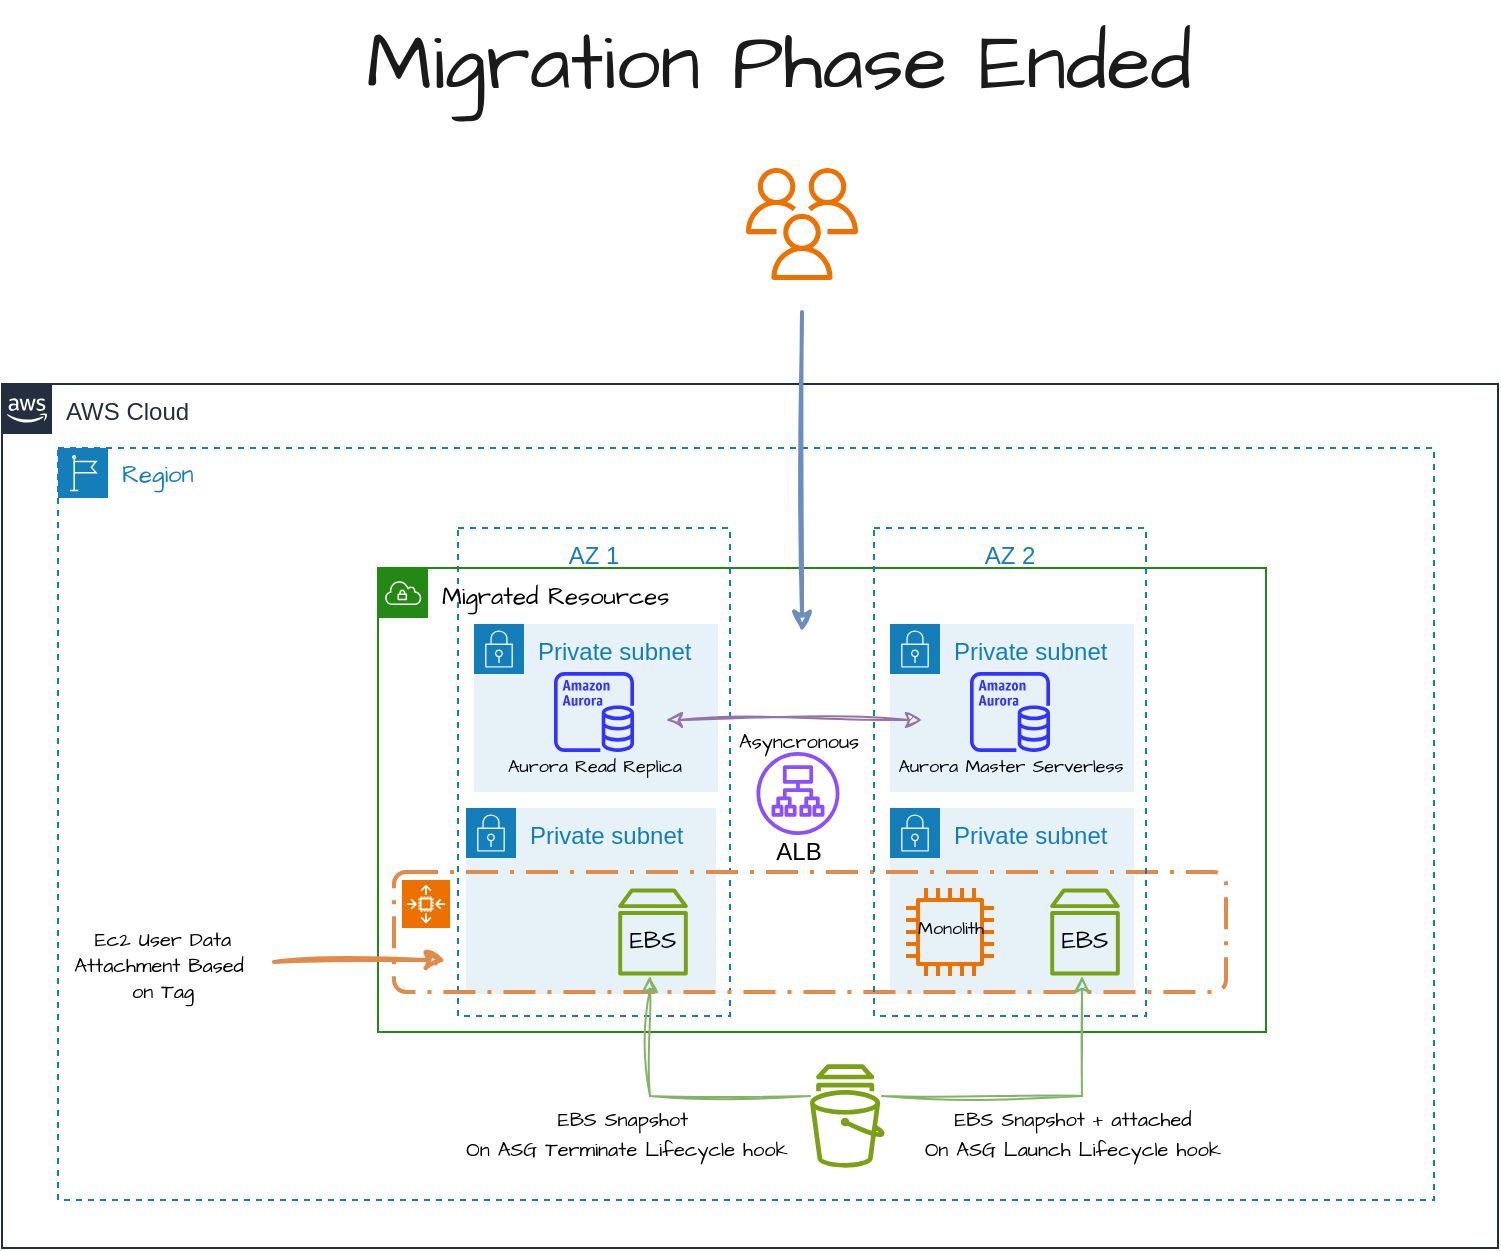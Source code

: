 <mxfile version="22.0.3" type="device">
  <diagram id="Ht1M8jgEwFfnCIfOTk4-" name="Page-1">
    <mxGraphModel dx="2573" dy="1641" grid="1" gridSize="4" guides="1" tooltips="1" connect="1" arrows="1" fold="1" page="1" pageScale="1" pageWidth="1169" pageHeight="827" math="0" shadow="0">
      <root>
        <mxCell id="0" />
        <mxCell id="1" parent="0" />
        <mxCell id="eYxBuY7Py7PClH6O-nrH-38" value="&lt;span style=&quot;font-size: 40px;&quot;&gt;Migration Phase Ended&lt;/span&gt;" style="text;html=1;align=center;verticalAlign=middle;resizable=0;points=[];autosize=1;strokeColor=none;fillColor=none;fontSize=20;fontFamily=Architects Daughter;fontColor=#1A1A1A;rounded=0;" parent="1" vertex="1">
          <mxGeometry x="-226" y="-784" width="436" height="64" as="geometry" />
        </mxCell>
        <mxCell id="y_hJPUTwGHVDO47t9u5H-1" value="Region" style="points=[[0,0],[0.25,0],[0.5,0],[0.75,0],[1,0],[1,0.25],[1,0.5],[1,0.75],[1,1],[0.75,1],[0.5,1],[0.25,1],[0,1],[0,0.75],[0,0.5],[0,0.25]];outlineConnect=0;gradientColor=none;html=1;whiteSpace=wrap;fontSize=12;fontStyle=0;container=1;pointerEvents=0;collapsible=0;recursiveResize=0;shape=mxgraph.aws4.group;grIcon=mxgraph.aws4.group_region;strokeColor=#147EBA;fillColor=none;verticalAlign=top;align=left;spacingLeft=30;fontColor=#147EBA;dashed=1;hachureGap=4;fontFamily=Architects Daughter;fontSource=https%3A%2F%2Ffonts.googleapis.com%2Fcss%3Ffamily%3DArchitects%2BDaughter;rounded=0;" parent="1" vertex="1">
          <mxGeometry x="-368" y="-560" width="688" height="376" as="geometry" />
        </mxCell>
        <mxCell id="5FSwtbx7xSjNY1tLkPIk-3" value="AWS Cloud" style="points=[[0,0],[0.25,0],[0.5,0],[0.75,0],[1,0],[1,0.25],[1,0.5],[1,0.75],[1,1],[0.75,1],[0.5,1],[0.25,1],[0,1],[0,0.75],[0,0.5],[0,0.25]];outlineConnect=0;gradientColor=none;html=1;whiteSpace=wrap;fontSize=12;fontStyle=0;container=1;pointerEvents=0;collapsible=0;recursiveResize=0;shape=mxgraph.aws4.group;grIcon=mxgraph.aws4.group_aws_cloud_alt;strokeColor=#232F3E;fillColor=none;verticalAlign=top;align=left;spacingLeft=30;fontColor=#232F3E;dashed=0;" parent="y_hJPUTwGHVDO47t9u5H-1" vertex="1">
          <mxGeometry x="-28" y="-32" width="748" height="432" as="geometry" />
        </mxCell>
        <mxCell id="lrNDycpXaLt_dn_Bjy4l-2" value="Private subnet" style="points=[[0,0],[0.25,0],[0.5,0],[0.75,0],[1,0],[1,0.25],[1,0.5],[1,0.75],[1,1],[0.75,1],[0.5,1],[0.25,1],[0,1],[0,0.75],[0,0.5],[0,0.25]];outlineConnect=0;gradientColor=none;html=1;whiteSpace=wrap;fontSize=12;fontStyle=0;container=1;pointerEvents=0;collapsible=0;recursiveResize=0;shape=mxgraph.aws4.group;grIcon=mxgraph.aws4.group_security_group;grStroke=0;strokeColor=#147EBA;fillColor=#E6F2F8;verticalAlign=top;align=left;spacingLeft=30;fontColor=#147EBA;dashed=0;" parent="5FSwtbx7xSjNY1tLkPIk-3" vertex="1">
          <mxGeometry x="444" y="120" width="122" height="84" as="geometry" />
        </mxCell>
        <mxCell id="lrNDycpXaLt_dn_Bjy4l-3" value="Private subnet" style="points=[[0,0],[0.25,0],[0.5,0],[0.75,0],[1,0],[1,0.25],[1,0.5],[1,0.75],[1,1],[0.75,1],[0.5,1],[0.25,1],[0,1],[0,0.75],[0,0.5],[0,0.25]];outlineConnect=0;gradientColor=none;html=1;whiteSpace=wrap;fontSize=12;fontStyle=0;container=1;pointerEvents=0;collapsible=0;recursiveResize=0;shape=mxgraph.aws4.group;grIcon=mxgraph.aws4.group_security_group;grStroke=0;strokeColor=#147EBA;fillColor=#E6F2F8;verticalAlign=top;align=left;spacingLeft=30;fontColor=#147EBA;dashed=0;" parent="5FSwtbx7xSjNY1tLkPIk-3" vertex="1">
          <mxGeometry x="444" y="212" width="122" height="93" as="geometry" />
        </mxCell>
        <mxCell id="lrNDycpXaLt_dn_Bjy4l-4" value="AZ 1" style="fillColor=none;strokeColor=#147EBA;dashed=1;verticalAlign=top;fontStyle=0;fontColor=#147EBA;whiteSpace=wrap;html=1;" parent="5FSwtbx7xSjNY1tLkPIk-3" vertex="1">
          <mxGeometry x="228" y="72" width="136" height="244" as="geometry" />
        </mxCell>
        <mxCell id="lrNDycpXaLt_dn_Bjy4l-5" value="Private subnet" style="points=[[0,0],[0.25,0],[0.5,0],[0.75,0],[1,0],[1,0.25],[1,0.5],[1,0.75],[1,1],[0.75,1],[0.5,1],[0.25,1],[0,1],[0,0.75],[0,0.5],[0,0.25]];outlineConnect=0;gradientColor=none;html=1;whiteSpace=wrap;fontSize=12;fontStyle=0;container=1;pointerEvents=0;collapsible=0;recursiveResize=0;shape=mxgraph.aws4.group;grIcon=mxgraph.aws4.group_security_group;grStroke=0;strokeColor=#147EBA;fillColor=#E6F2F8;verticalAlign=top;align=left;spacingLeft=30;fontColor=#147EBA;dashed=0;" parent="5FSwtbx7xSjNY1tLkPIk-3" vertex="1">
          <mxGeometry x="232" y="212" width="125" height="93" as="geometry" />
        </mxCell>
        <mxCell id="lrNDycpXaLt_dn_Bjy4l-6" value="" style="sketch=0;outlineConnect=0;fontColor=#232F3E;gradientColor=none;fillColor=#0000CC;strokeColor=none;dashed=0;verticalLabelPosition=bottom;verticalAlign=top;align=center;html=1;fontSize=12;fontStyle=0;aspect=fixed;pointerEvents=1;shape=mxgraph.aws4.aurora_instance;" parent="5FSwtbx7xSjNY1tLkPIk-3" vertex="1">
          <mxGeometry x="275.5" y="148" width="38" height="38" as="geometry" />
        </mxCell>
        <mxCell id="lrNDycpXaLt_dn_Bjy4l-7" value="&lt;font data-font-src=&quot;https://fonts.googleapis.com/css?family=Architects+Daughter&quot; face=&quot;Architects Daughter&quot;&gt;Aurora Master&lt;br&gt;&lt;/font&gt;" style="text;html=1;align=center;verticalAlign=middle;resizable=0;points=[];autosize=1;strokeColor=none;fillColor=none;" parent="5FSwtbx7xSjNY1tLkPIk-3" vertex="1">
          <mxGeometry x="242" y="177" width="108" height="28" as="geometry" />
        </mxCell>
        <mxCell id="lrNDycpXaLt_dn_Bjy4l-8" value="" style="rounded=1;arcSize=10;dashed=1;fillColor=none;gradientColor=none;dashPattern=8 3 1 3;strokeWidth=2;strokeColor=#e08a4c;" parent="5FSwtbx7xSjNY1tLkPIk-3" vertex="1">
          <mxGeometry x="196" y="244" width="416" height="60" as="geometry" />
        </mxCell>
        <mxCell id="lrNDycpXaLt_dn_Bjy4l-9" value="" style="sketch=0;outlineConnect=0;fontColor=#232F3E;gradientColor=none;fillColor=#7AA116;strokeColor=none;dashed=0;verticalLabelPosition=bottom;verticalAlign=top;align=center;html=1;fontSize=12;fontStyle=0;aspect=fixed;pointerEvents=1;shape=mxgraph.aws4.volume;" parent="5FSwtbx7xSjNY1tLkPIk-3" vertex="1">
          <mxGeometry x="308" y="252" width="34.97" height="44" as="geometry" />
        </mxCell>
        <mxCell id="lrNDycpXaLt_dn_Bjy4l-10" value="&lt;font data-font-src=&quot;https://fonts.googleapis.com/css?family=Architects+Daughter&quot; face=&quot;Architects Daughter&quot;&gt;EBS&lt;/font&gt;" style="text;html=1;align=center;verticalAlign=middle;resizable=0;points=[];autosize=1;strokeColor=none;fillColor=none;" parent="5FSwtbx7xSjNY1tLkPIk-3" vertex="1">
          <mxGeometry x="303.48" y="264" width="44" height="28" as="geometry" />
        </mxCell>
        <mxCell id="lrNDycpXaLt_dn_Bjy4l-11" value="Private subnet" style="points=[[0,0],[0.25,0],[0.5,0],[0.75,0],[1,0],[1,0.25],[1,0.5],[1,0.75],[1,1],[0.75,1],[0.5,1],[0.25,1],[0,1],[0,0.75],[0,0.5],[0,0.25]];outlineConnect=0;gradientColor=none;html=1;whiteSpace=wrap;fontSize=12;fontStyle=0;container=1;pointerEvents=0;collapsible=0;recursiveResize=0;shape=mxgraph.aws4.group;grIcon=mxgraph.aws4.group_security_group;grStroke=0;strokeColor=#147EBA;fillColor=#E6F2F8;verticalAlign=top;align=left;spacingLeft=30;fontColor=#147EBA;dashed=0;" parent="5FSwtbx7xSjNY1tLkPIk-3" vertex="1">
          <mxGeometry x="236" y="120" width="122" height="84" as="geometry" />
        </mxCell>
        <mxCell id="lrNDycpXaLt_dn_Bjy4l-12" value="&lt;font style=&quot;font-size: 10px;&quot; data-font-src=&quot;https://fonts.googleapis.com/css?family=Architects+Daughter&quot; face=&quot;Architects Daughter&quot;&gt;EBS Snapshot&amp;nbsp;&lt;br&gt;On ASG Terminate Lifecycle hook&lt;/font&gt;" style="text;html=1;align=center;verticalAlign=middle;resizable=0;points=[];autosize=1;strokeColor=none;fillColor=none;" parent="5FSwtbx7xSjNY1tLkPIk-3" vertex="1">
          <mxGeometry x="220" y="352" width="184" height="44" as="geometry" />
        </mxCell>
        <mxCell id="lrNDycpXaLt_dn_Bjy4l-13" value="&lt;font color=&quot;#000000&quot; data-font-src=&quot;https://fonts.googleapis.com/css?family=Architects+Daughter&quot; face=&quot;Architects Daughter&quot;&gt;Migrated Resources&lt;/font&gt;" style="points=[[0,0],[0.25,0],[0.5,0],[0.75,0],[1,0],[1,0.25],[1,0.5],[1,0.75],[1,1],[0.75,1],[0.5,1],[0.25,1],[0,1],[0,0.75],[0,0.5],[0,0.25]];outlineConnect=0;gradientColor=none;html=1;whiteSpace=wrap;fontSize=12;fontStyle=0;container=1;pointerEvents=0;collapsible=0;recursiveResize=0;shape=mxgraph.aws4.group;grIcon=mxgraph.aws4.group_vpc;strokeColor=#248814;fillColor=none;verticalAlign=top;align=left;spacingLeft=30;fontColor=#AAB7B8;dashed=0;" parent="5FSwtbx7xSjNY1tLkPIk-3" vertex="1">
          <mxGeometry x="188" y="92" width="444" height="232" as="geometry" />
        </mxCell>
        <mxCell id="lrNDycpXaLt_dn_Bjy4l-14" value="" style="sketch=0;outlineConnect=0;fontColor=#232F3E;gradientColor=none;fillColor=#8C4FFF;strokeColor=none;dashed=0;verticalLabelPosition=bottom;verticalAlign=top;align=center;html=1;fontSize=12;fontStyle=0;aspect=fixed;pointerEvents=1;shape=mxgraph.aws4.application_load_balancer;" parent="lrNDycpXaLt_dn_Bjy4l-13" vertex="1">
          <mxGeometry x="189.25" y="92" width="41.5" height="41.5" as="geometry" />
        </mxCell>
        <mxCell id="lrNDycpXaLt_dn_Bjy4l-15" value="ALB" style="text;html=1;align=center;verticalAlign=middle;resizable=0;points=[];autosize=1;strokeColor=none;fillColor=none;" parent="lrNDycpXaLt_dn_Bjy4l-13" vertex="1">
          <mxGeometry x="188" y="128" width="44" height="28" as="geometry" />
        </mxCell>
        <mxCell id="lrNDycpXaLt_dn_Bjy4l-16" value="" style="sketch=0;points=[[0,0,0],[0.25,0,0],[0.5,0,0],[0.75,0,0],[1,0,0],[0,1,0],[0.25,1,0],[0.5,1,0],[0.75,1,0],[1,1,0],[0,0.25,0],[0,0.5,0],[0,0.75,0],[1,0.25,0],[1,0.5,0],[1,0.75,0]];outlineConnect=0;fontColor=#232F3E;fillColor=#ED7100;strokeColor=#ffffff;dashed=0;verticalLabelPosition=bottom;verticalAlign=top;align=center;html=1;fontSize=12;fontStyle=0;aspect=fixed;shape=mxgraph.aws4.resourceIcon;resIcon=mxgraph.aws4.auto_scaling2;" parent="lrNDycpXaLt_dn_Bjy4l-13" vertex="1">
          <mxGeometry x="12" y="156" width="24" height="24" as="geometry" />
        </mxCell>
        <mxCell id="lrNDycpXaLt_dn_Bjy4l-17" value="&lt;font style=&quot;font-size: 10px;&quot; data-font-src=&quot;https://fonts.googleapis.com/css?family=Architects+Daughter&quot; face=&quot;Architects Daughter&quot;&gt;Asyncronous&lt;/font&gt;" style="text;html=1;align=center;verticalAlign=middle;resizable=0;points=[];autosize=1;strokeColor=none;fillColor=none;" parent="lrNDycpXaLt_dn_Bjy4l-13" vertex="1">
          <mxGeometry x="168" y="72" width="84" height="28" as="geometry" />
        </mxCell>
        <mxCell id="lrNDycpXaLt_dn_Bjy4l-33" value="" style="endArrow=classic;html=1;rounded=0;labelBackgroundColor=default;hachureGap=4;strokeColor=#e08a4c;align=center;verticalAlign=middle;fontFamily=Architects Daughter;fontSource=https://fonts.googleapis.com/css?family=Architects+Daughter;fontSize=16;fontColor=default;shape=connector;fillColor=#ffe6cc;strokeWidth=2;sketch=1;curveFitting=1;jiggle=2;exitX=1.018;exitY=0.539;exitDx=0;exitDy=0;exitPerimeter=0;" parent="lrNDycpXaLt_dn_Bjy4l-13" edge="1">
          <mxGeometry width="50" height="50" relative="1" as="geometry">
            <mxPoint x="-52.004" y="196.964" as="sourcePoint" />
            <mxPoint x="33.98" y="196" as="targetPoint" />
          </mxGeometry>
        </mxCell>
        <mxCell id="lrNDycpXaLt_dn_Bjy4l-18" value="AZ 2" style="fillColor=none;strokeColor=#147EBA;dashed=1;verticalAlign=top;fontStyle=0;fontColor=#147EBA;whiteSpace=wrap;html=1;" parent="5FSwtbx7xSjNY1tLkPIk-3" vertex="1">
          <mxGeometry x="436" y="72" width="136" height="244" as="geometry" />
        </mxCell>
        <mxCell id="lrNDycpXaLt_dn_Bjy4l-19" value="" style="sketch=0;outlineConnect=0;fontColor=#232F3E;gradientColor=none;fillColor=#3333FF;strokeColor=none;dashed=0;verticalLabelPosition=bottom;verticalAlign=top;align=center;html=1;fontSize=12;fontStyle=0;aspect=fixed;pointerEvents=1;shape=mxgraph.aws4.aurora_instance;" parent="5FSwtbx7xSjNY1tLkPIk-3" vertex="1">
          <mxGeometry x="276" y="144" width="40" height="40" as="geometry" />
        </mxCell>
        <mxCell id="lrNDycpXaLt_dn_Bjy4l-20" value="&lt;font style=&quot;font-size: 9px;&quot; data-font-src=&quot;https://fonts.googleapis.com/css?family=Architects+Daughter&quot; face=&quot;Architects Daughter&quot;&gt;Aurora Master Serverless&lt;/font&gt;" style="text;html=1;align=center;verticalAlign=middle;resizable=0;points=[];autosize=1;strokeColor=none;fillColor=none;" parent="5FSwtbx7xSjNY1tLkPIk-3" vertex="1">
          <mxGeometry x="436" y="176" width="136" height="28" as="geometry" />
        </mxCell>
        <mxCell id="lrNDycpXaLt_dn_Bjy4l-21" value="&lt;font style=&quot;font-size: 9px;&quot; data-font-src=&quot;https://fonts.googleapis.com/css?family=Architects+Daughter&quot; face=&quot;Architects Daughter&quot;&gt;Aurora Read Replica&lt;/font&gt;" style="text;html=1;align=center;verticalAlign=middle;resizable=0;points=[];autosize=1;strokeColor=none;fillColor=none;" parent="5FSwtbx7xSjNY1tLkPIk-3" vertex="1">
          <mxGeometry x="242" y="176" width="108" height="28" as="geometry" />
        </mxCell>
        <mxCell id="lrNDycpXaLt_dn_Bjy4l-22" value="" style="sketch=0;outlineConnect=0;fontColor=#232F3E;gradientColor=none;fillColor=#3333FF;strokeColor=none;dashed=0;verticalLabelPosition=bottom;verticalAlign=top;align=center;html=1;fontSize=12;fontStyle=0;aspect=fixed;pointerEvents=1;shape=mxgraph.aws4.aurora_instance;" parent="5FSwtbx7xSjNY1tLkPIk-3" vertex="1">
          <mxGeometry x="484" y="144" width="40" height="40" as="geometry" />
        </mxCell>
        <mxCell id="lrNDycpXaLt_dn_Bjy4l-23" value="" style="endArrow=classic;startArrow=classic;html=1;rounded=0;sketch=1;curveFitting=1;jiggle=2;fillColor=#e1d5e7;strokeColor=#9673a6;" parent="5FSwtbx7xSjNY1tLkPIk-3" edge="1">
          <mxGeometry width="50" height="50" relative="1" as="geometry">
            <mxPoint x="332" y="168" as="sourcePoint" />
            <mxPoint x="460" y="168" as="targetPoint" />
          </mxGeometry>
        </mxCell>
        <mxCell id="lrNDycpXaLt_dn_Bjy4l-24" value="" style="sketch=0;outlineConnect=0;fontColor=#232F3E;gradientColor=none;fillColor=#7AA116;strokeColor=none;dashed=0;verticalLabelPosition=bottom;verticalAlign=top;align=center;html=1;fontSize=12;fontStyle=0;aspect=fixed;pointerEvents=1;shape=mxgraph.aws4.volume;" parent="5FSwtbx7xSjNY1tLkPIk-3" vertex="1">
          <mxGeometry x="524" y="252" width="34.97" height="44" as="geometry" />
        </mxCell>
        <mxCell id="lrNDycpXaLt_dn_Bjy4l-25" value="" style="sketch=0;outlineConnect=0;fontColor=#232F3E;gradientColor=none;fillColor=#ED7100;strokeColor=none;dashed=0;verticalLabelPosition=bottom;verticalAlign=top;align=center;html=1;fontSize=12;fontStyle=0;aspect=fixed;pointerEvents=1;shape=mxgraph.aws4.instance2;" parent="5FSwtbx7xSjNY1tLkPIk-3" vertex="1">
          <mxGeometry x="452" y="252" width="44" height="44" as="geometry" />
        </mxCell>
        <mxCell id="lrNDycpXaLt_dn_Bjy4l-26" value="&lt;font data-font-src=&quot;https://fonts.googleapis.com/css?family=Architects+Daughter&quot; face=&quot;Architects Daughter&quot;&gt;EBS&lt;/font&gt;" style="text;html=1;align=center;verticalAlign=middle;resizable=0;points=[];autosize=1;strokeColor=none;fillColor=none;" parent="5FSwtbx7xSjNY1tLkPIk-3" vertex="1">
          <mxGeometry x="519.48" y="264" width="44" height="28" as="geometry" />
        </mxCell>
        <mxCell id="lrNDycpXaLt_dn_Bjy4l-27" value="" style="sketch=0;outlineConnect=0;fontColor=#232F3E;gradientColor=none;fillColor=#7AA116;strokeColor=none;dashed=0;verticalLabelPosition=bottom;verticalAlign=top;align=center;html=1;fontSize=12;fontStyle=0;aspect=fixed;pointerEvents=1;shape=mxgraph.aws4.snapshot;" parent="5FSwtbx7xSjNY1tLkPIk-3" vertex="1">
          <mxGeometry x="404" y="340" width="37.33" height="52" as="geometry" />
        </mxCell>
        <mxCell id="lrNDycpXaLt_dn_Bjy4l-28" value="" style="endArrow=classic;html=1;rounded=0;labelBackgroundColor=default;hachureGap=4;strokeColor=#82b366;align=center;verticalAlign=middle;fontFamily=Architects Daughter;fontSource=https://fonts.googleapis.com/css?family=Architects+Daughter;fontSize=16;fontColor=default;shape=connector;fillColor=#d5e8d4;strokeWidth=1;sketch=1;curveFitting=1;jiggle=2;" parent="5FSwtbx7xSjNY1tLkPIk-3" edge="1">
          <mxGeometry width="50" height="50" relative="1" as="geometry">
            <mxPoint x="540" y="356" as="sourcePoint" />
            <mxPoint x="540" y="296" as="targetPoint" />
          </mxGeometry>
        </mxCell>
        <mxCell id="lrNDycpXaLt_dn_Bjy4l-29" value="" style="endArrow=classic;html=1;rounded=0;labelBackgroundColor=default;hachureGap=4;strokeColor=#82b366;align=center;verticalAlign=middle;fontFamily=Architects Daughter;fontSource=https://fonts.googleapis.com/css?family=Architects+Daughter;fontSize=16;fontColor=default;shape=connector;fillColor=#d5e8d4;strokeWidth=1;sketch=1;curveFitting=1;jiggle=2;" parent="5FSwtbx7xSjNY1tLkPIk-3" edge="1">
          <mxGeometry width="50" height="50" relative="1" as="geometry">
            <mxPoint x="324" y="356" as="sourcePoint" />
            <mxPoint x="324" y="296" as="targetPoint" />
          </mxGeometry>
        </mxCell>
        <mxCell id="lrNDycpXaLt_dn_Bjy4l-30" value="" style="endArrow=none;html=1;rounded=0;labelBackgroundColor=default;hachureGap=4;strokeColor=#82b366;align=center;verticalAlign=middle;fontFamily=Architects Daughter;fontSource=https://fonts.googleapis.com/css?family=Architects+Daughter;fontSize=16;fontColor=default;shape=connector;fillColor=#d5e8d4;sketch=1;curveFitting=1;jiggle=2;" parent="5FSwtbx7xSjNY1tLkPIk-3" edge="1">
          <mxGeometry width="50" height="50" relative="1" as="geometry">
            <mxPoint x="440" y="356" as="sourcePoint" />
            <mxPoint x="540" y="356" as="targetPoint" />
          </mxGeometry>
        </mxCell>
        <mxCell id="lrNDycpXaLt_dn_Bjy4l-31" value="" style="endArrow=none;html=1;rounded=0;labelBackgroundColor=default;hachureGap=4;strokeColor=#82b366;align=center;verticalAlign=middle;fontFamily=Architects Daughter;fontSource=https://fonts.googleapis.com/css?family=Architects+Daughter;fontSize=16;fontColor=default;shape=connector;fillColor=#d5e8d4;sketch=1;curveFitting=1;jiggle=2;" parent="5FSwtbx7xSjNY1tLkPIk-3" edge="1">
          <mxGeometry width="50" height="50" relative="1" as="geometry">
            <mxPoint x="324" y="356" as="sourcePoint" />
            <mxPoint x="404" y="356" as="targetPoint" />
          </mxGeometry>
        </mxCell>
        <mxCell id="lrNDycpXaLt_dn_Bjy4l-32" value="&lt;font style=&quot;font-size: 10px;&quot; data-font-src=&quot;https://fonts.googleapis.com/css?family=Architects+Daughter&quot; face=&quot;Architects Daughter&quot;&gt;EBS Snapshot + attached&lt;br&gt;On ASG Launch Lifecycle hook&lt;/font&gt;" style="text;html=1;align=center;verticalAlign=middle;resizable=0;points=[];autosize=1;strokeColor=none;fillColor=none;" parent="5FSwtbx7xSjNY1tLkPIk-3" vertex="1">
          <mxGeometry x="449.33" y="352" width="172" height="44" as="geometry" />
        </mxCell>
        <mxCell id="lrNDycpXaLt_dn_Bjy4l-34" value="&lt;font style=&quot;font-size: 9px;&quot; face=&quot;Architects Daughter&quot;&gt;Monolith&lt;br&gt;&lt;br&gt;&lt;/font&gt;" style="text;html=1;align=center;verticalAlign=middle;resizable=0;points=[];autosize=1;strokeColor=none;fillColor=none;" parent="5FSwtbx7xSjNY1tLkPIk-3" vertex="1">
          <mxGeometry x="446" y="256" width="56" height="44" as="geometry" />
        </mxCell>
        <mxCell id="lrNDycpXaLt_dn_Bjy4l-35" value="&lt;p style=&quot;line-height: 100%;&quot;&gt;&lt;font style=&quot;font-size: 10px;&quot; data-font-src=&quot;https://fonts.googleapis.com/css?family=Architects+Daughter&quot; face=&quot;Architects Daughter&quot;&gt;Ec2 User Data&lt;br&gt;Attachment Based&amp;nbsp;&lt;br&gt;on Tag&lt;/font&gt;&lt;/p&gt;" style="text;html=1;align=center;verticalAlign=middle;resizable=0;points=[];autosize=1;strokeColor=none;fillColor=none;" parent="5FSwtbx7xSjNY1tLkPIk-3" vertex="1">
          <mxGeometry x="24" y="252" width="112" height="76" as="geometry" />
        </mxCell>
        <mxCell id="fPEKX6Ttl3wAnktyUxPx-41" value="" style="endArrow=classic;html=1;rounded=0;labelBackgroundColor=default;hachureGap=4;strokeColor=#6c8ebf;align=center;verticalAlign=middle;fontFamily=Architects Daughter;fontSource=https%3A%2F%2Ffonts.googleapis.com%2Fcss%3Ffamily%3DArchitects%2BDaughter;fontSize=16;fontColor=default;shape=connector;fillColor=#dae8fc;strokeWidth=2;sketch=1;curveFitting=1;jiggle=2;" parent="5FSwtbx7xSjNY1tLkPIk-3" edge="1">
          <mxGeometry width="50" height="50" relative="1" as="geometry">
            <mxPoint x="400" y="-36" as="sourcePoint" />
            <mxPoint x="400" y="124" as="targetPoint" />
          </mxGeometry>
        </mxCell>
        <mxCell id="5FSwtbx7xSjNY1tLkPIk-6" value="" style="outlineConnect=0;fontColor=#232F3E;gradientColor=none;fillColor=#ed7100;strokeColor=none;dashed=0;verticalLabelPosition=bottom;verticalAlign=top;align=center;html=1;fontSize=12;fontStyle=0;aspect=fixed;pointerEvents=1;shape=mxgraph.aws4.users;" parent="1" vertex="1">
          <mxGeometry x="-24" y="-700" width="56" height="56" as="geometry" />
        </mxCell>
      </root>
    </mxGraphModel>
  </diagram>
</mxfile>
